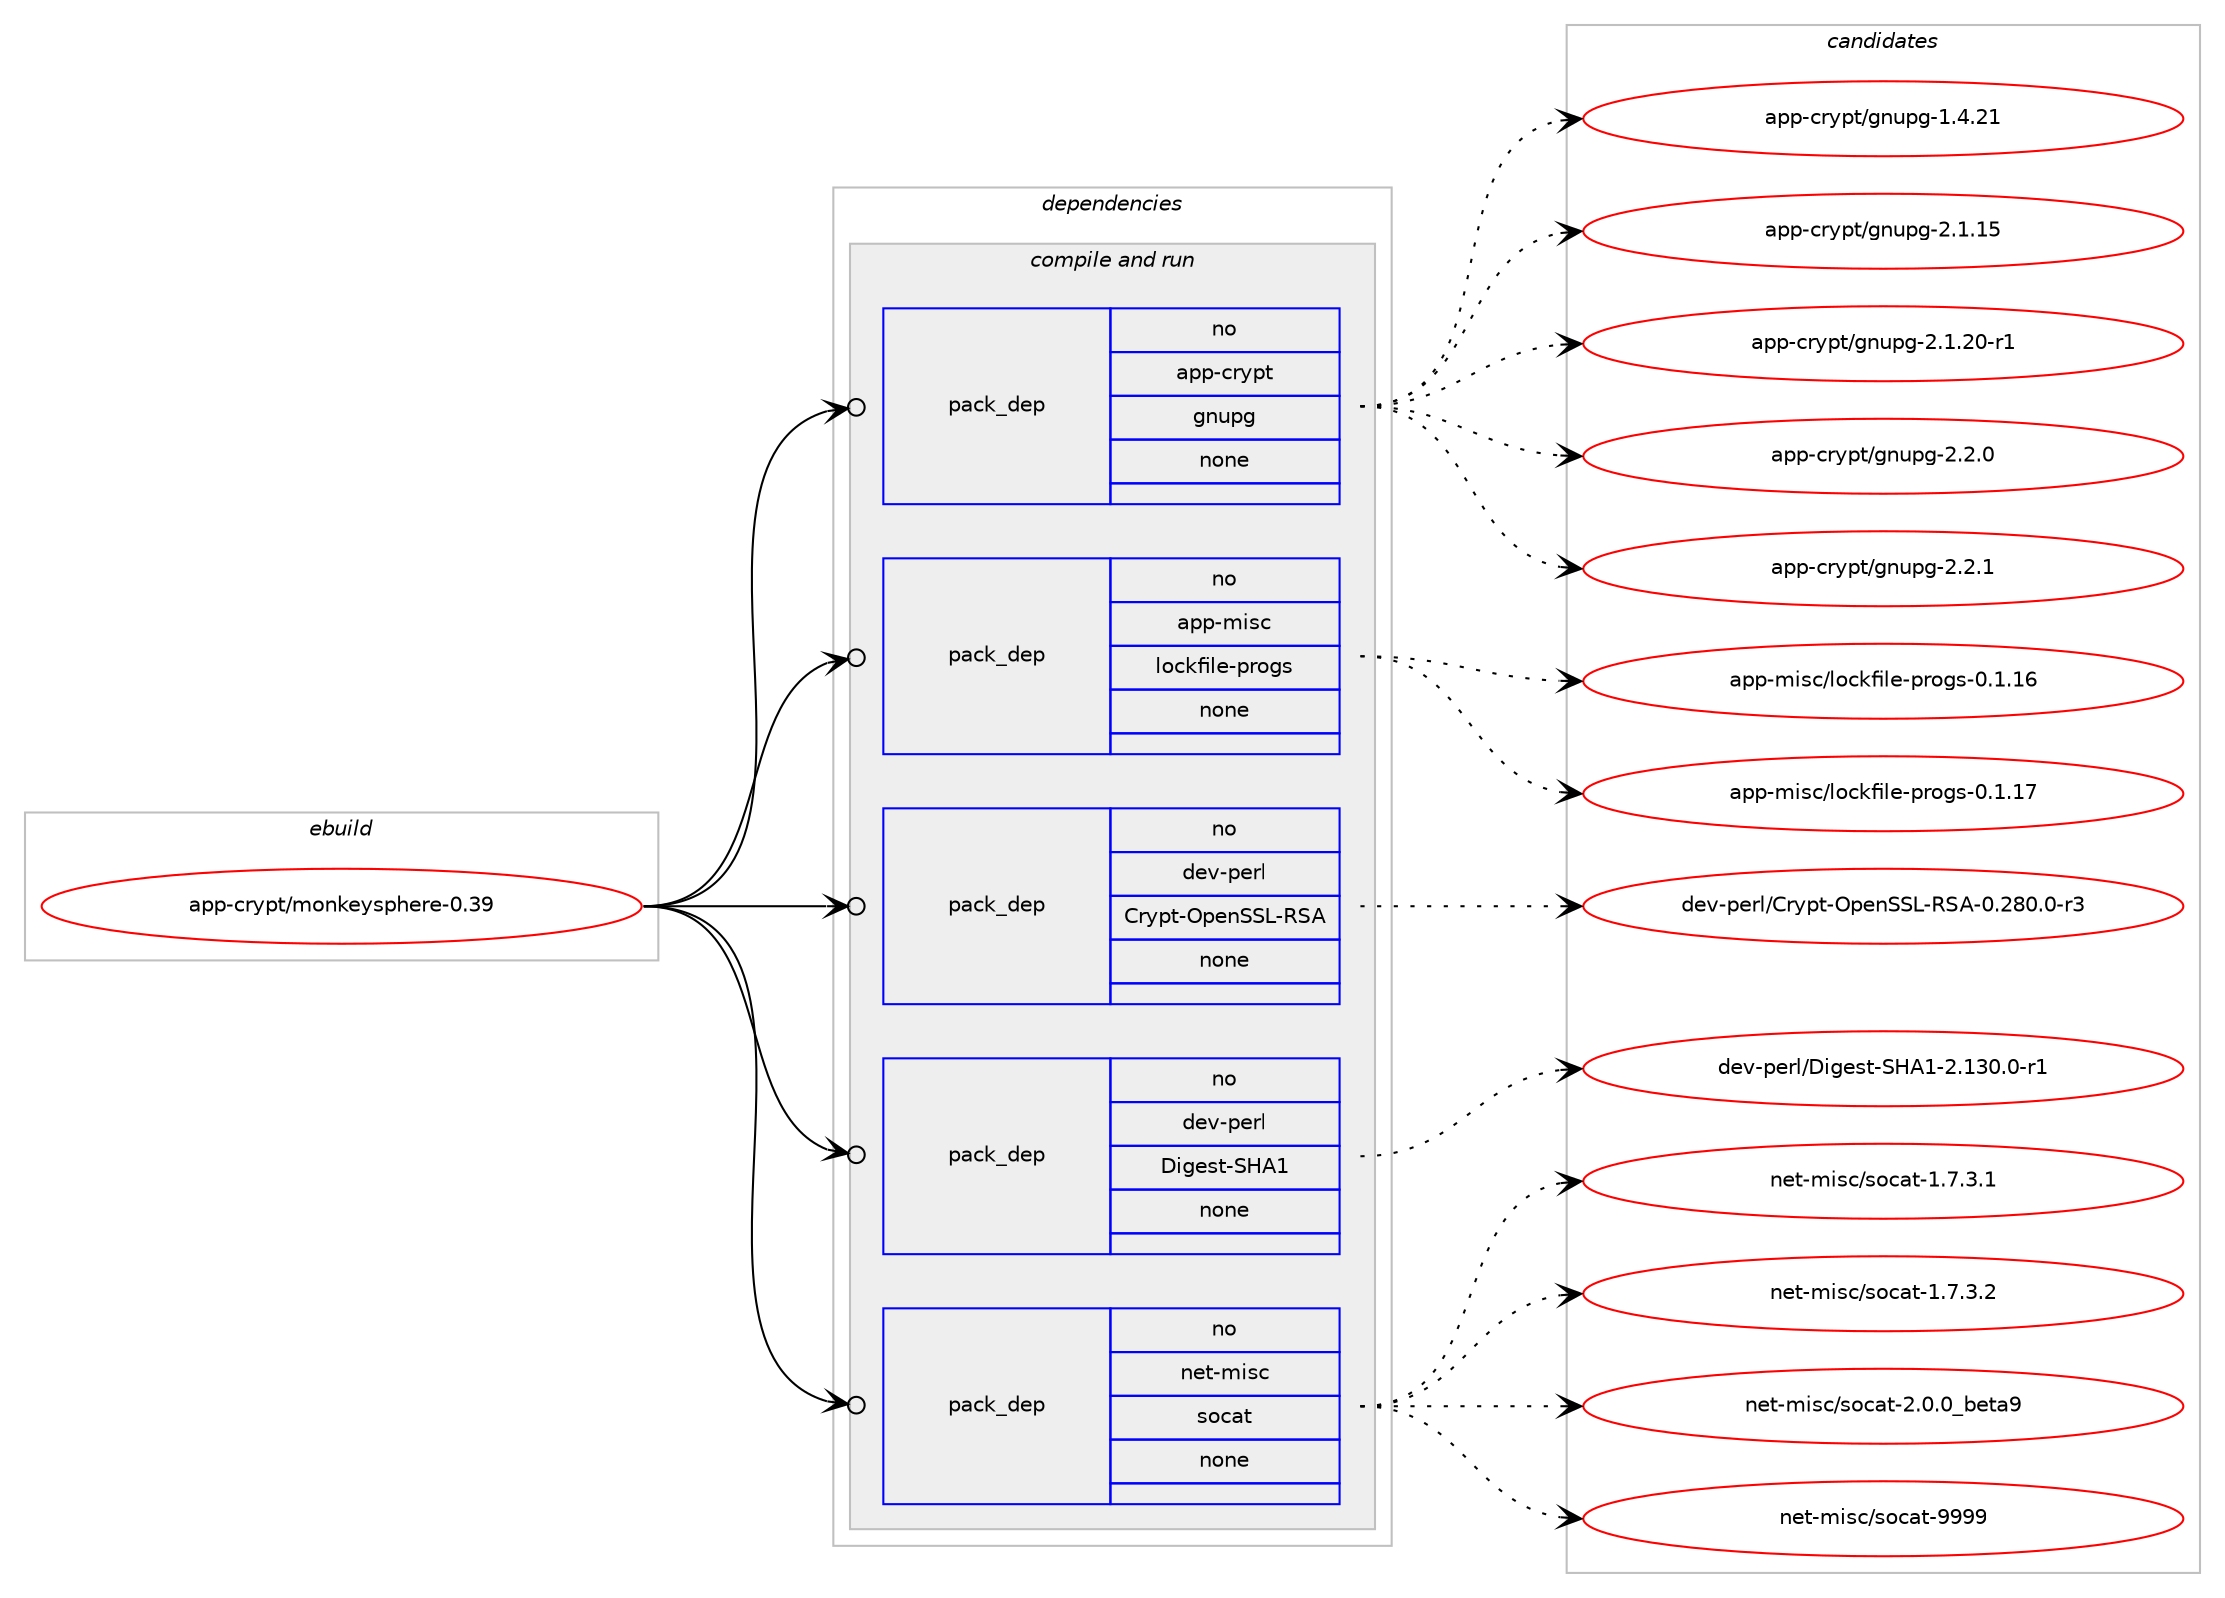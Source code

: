 digraph prolog {

# *************
# Graph options
# *************

newrank=true;
concentrate=true;
compound=true;
graph [rankdir=LR,fontname=Helvetica,fontsize=10,ranksep=1.5];#, ranksep=2.5, nodesep=0.2];
edge  [arrowhead=vee];
node  [fontname=Helvetica,fontsize=10];

# **********
# The ebuild
# **********

subgraph cluster_leftcol {
color=gray;
rank=same;
label=<<i>ebuild</i>>;
id [label="app-crypt/monkeysphere-0.39", color=red, width=4, href="../app-crypt/monkeysphere-0.39.svg"];
}

# ****************
# The dependencies
# ****************

subgraph cluster_midcol {
color=gray;
label=<<i>dependencies</i>>;
subgraph cluster_compile {
fillcolor="#eeeeee";
style=filled;
label=<<i>compile</i>>;
}
subgraph cluster_compileandrun {
fillcolor="#eeeeee";
style=filled;
label=<<i>compile and run</i>>;
subgraph pack9670 {
dependency13511 [label=<<TABLE BORDER="0" CELLBORDER="1" CELLSPACING="0" CELLPADDING="4" WIDTH="220"><TR><TD ROWSPAN="6" CELLPADDING="30">pack_dep</TD></TR><TR><TD WIDTH="110">no</TD></TR><TR><TD>app-crypt</TD></TR><TR><TD>gnupg</TD></TR><TR><TD>none</TD></TR><TR><TD></TD></TR></TABLE>>, shape=none, color=blue];
}
id:e -> dependency13511:w [weight=20,style="solid",arrowhead="odotvee"];
subgraph pack9671 {
dependency13512 [label=<<TABLE BORDER="0" CELLBORDER="1" CELLSPACING="0" CELLPADDING="4" WIDTH="220"><TR><TD ROWSPAN="6" CELLPADDING="30">pack_dep</TD></TR><TR><TD WIDTH="110">no</TD></TR><TR><TD>app-misc</TD></TR><TR><TD>lockfile-progs</TD></TR><TR><TD>none</TD></TR><TR><TD></TD></TR></TABLE>>, shape=none, color=blue];
}
id:e -> dependency13512:w [weight=20,style="solid",arrowhead="odotvee"];
subgraph pack9672 {
dependency13513 [label=<<TABLE BORDER="0" CELLBORDER="1" CELLSPACING="0" CELLPADDING="4" WIDTH="220"><TR><TD ROWSPAN="6" CELLPADDING="30">pack_dep</TD></TR><TR><TD WIDTH="110">no</TD></TR><TR><TD>dev-perl</TD></TR><TR><TD>Crypt-OpenSSL-RSA</TD></TR><TR><TD>none</TD></TR><TR><TD></TD></TR></TABLE>>, shape=none, color=blue];
}
id:e -> dependency13513:w [weight=20,style="solid",arrowhead="odotvee"];
subgraph pack9673 {
dependency13514 [label=<<TABLE BORDER="0" CELLBORDER="1" CELLSPACING="0" CELLPADDING="4" WIDTH="220"><TR><TD ROWSPAN="6" CELLPADDING="30">pack_dep</TD></TR><TR><TD WIDTH="110">no</TD></TR><TR><TD>dev-perl</TD></TR><TR><TD>Digest-SHA1</TD></TR><TR><TD>none</TD></TR><TR><TD></TD></TR></TABLE>>, shape=none, color=blue];
}
id:e -> dependency13514:w [weight=20,style="solid",arrowhead="odotvee"];
subgraph pack9674 {
dependency13515 [label=<<TABLE BORDER="0" CELLBORDER="1" CELLSPACING="0" CELLPADDING="4" WIDTH="220"><TR><TD ROWSPAN="6" CELLPADDING="30">pack_dep</TD></TR><TR><TD WIDTH="110">no</TD></TR><TR><TD>net-misc</TD></TR><TR><TD>socat</TD></TR><TR><TD>none</TD></TR><TR><TD></TD></TR></TABLE>>, shape=none, color=blue];
}
id:e -> dependency13515:w [weight=20,style="solid",arrowhead="odotvee"];
}
subgraph cluster_run {
fillcolor="#eeeeee";
style=filled;
label=<<i>run</i>>;
}
}

# **************
# The candidates
# **************

subgraph cluster_choices {
rank=same;
color=gray;
label=<<i>candidates</i>>;

subgraph choice9670 {
color=black;
nodesep=1;
choice9711211245991141211121164710311011711210345494652465049 [label="app-crypt/gnupg-1.4.21", color=red, width=4,href="../app-crypt/gnupg-1.4.21.svg"];
choice9711211245991141211121164710311011711210345504649464953 [label="app-crypt/gnupg-2.1.15", color=red, width=4,href="../app-crypt/gnupg-2.1.15.svg"];
choice97112112459911412111211647103110117112103455046494650484511449 [label="app-crypt/gnupg-2.1.20-r1", color=red, width=4,href="../app-crypt/gnupg-2.1.20-r1.svg"];
choice97112112459911412111211647103110117112103455046504648 [label="app-crypt/gnupg-2.2.0", color=red, width=4,href="../app-crypt/gnupg-2.2.0.svg"];
choice97112112459911412111211647103110117112103455046504649 [label="app-crypt/gnupg-2.2.1", color=red, width=4,href="../app-crypt/gnupg-2.2.1.svg"];
dependency13511:e -> choice9711211245991141211121164710311011711210345494652465049:w [style=dotted,weight="100"];
dependency13511:e -> choice9711211245991141211121164710311011711210345504649464953:w [style=dotted,weight="100"];
dependency13511:e -> choice97112112459911412111211647103110117112103455046494650484511449:w [style=dotted,weight="100"];
dependency13511:e -> choice97112112459911412111211647103110117112103455046504648:w [style=dotted,weight="100"];
dependency13511:e -> choice97112112459911412111211647103110117112103455046504649:w [style=dotted,weight="100"];
}
subgraph choice9671 {
color=black;
nodesep=1;
choice97112112451091051159947108111991071021051081014511211411110311545484649464954 [label="app-misc/lockfile-progs-0.1.16", color=red, width=4,href="../app-misc/lockfile-progs-0.1.16.svg"];
choice97112112451091051159947108111991071021051081014511211411110311545484649464955 [label="app-misc/lockfile-progs-0.1.17", color=red, width=4,href="../app-misc/lockfile-progs-0.1.17.svg"];
dependency13512:e -> choice97112112451091051159947108111991071021051081014511211411110311545484649464954:w [style=dotted,weight="100"];
dependency13512:e -> choice97112112451091051159947108111991071021051081014511211411110311545484649464955:w [style=dotted,weight="100"];
}
subgraph choice9672 {
color=black;
nodesep=1;
choice10010111845112101114108476711412111211645791121011108383764582836545484650564846484511451 [label="dev-perl/Crypt-OpenSSL-RSA-0.280.0-r3", color=red, width=4,href="../dev-perl/Crypt-OpenSSL-RSA-0.280.0-r3.svg"];
dependency13513:e -> choice10010111845112101114108476711412111211645791121011108383764582836545484650564846484511451:w [style=dotted,weight="100"];
}
subgraph choice9673 {
color=black;
nodesep=1;
choice100101118451121011141084768105103101115116458372654945504649514846484511449 [label="dev-perl/Digest-SHA1-2.130.0-r1", color=red, width=4,href="../dev-perl/Digest-SHA1-2.130.0-r1.svg"];
dependency13514:e -> choice100101118451121011141084768105103101115116458372654945504649514846484511449:w [style=dotted,weight="100"];
}
subgraph choice9674 {
color=black;
nodesep=1;
choice11010111645109105115994711511199971164549465546514649 [label="net-misc/socat-1.7.3.1", color=red, width=4,href="../net-misc/socat-1.7.3.1.svg"];
choice11010111645109105115994711511199971164549465546514650 [label="net-misc/socat-1.7.3.2", color=red, width=4,href="../net-misc/socat-1.7.3.2.svg"];
choice110101116451091051159947115111999711645504648464895981011169757 [label="net-misc/socat-2.0.0_beta9", color=red, width=4,href="../net-misc/socat-2.0.0_beta9.svg"];
choice11010111645109105115994711511199971164557575757 [label="net-misc/socat-9999", color=red, width=4,href="../net-misc/socat-9999.svg"];
dependency13515:e -> choice11010111645109105115994711511199971164549465546514649:w [style=dotted,weight="100"];
dependency13515:e -> choice11010111645109105115994711511199971164549465546514650:w [style=dotted,weight="100"];
dependency13515:e -> choice110101116451091051159947115111999711645504648464895981011169757:w [style=dotted,weight="100"];
dependency13515:e -> choice11010111645109105115994711511199971164557575757:w [style=dotted,weight="100"];
}
}

}
